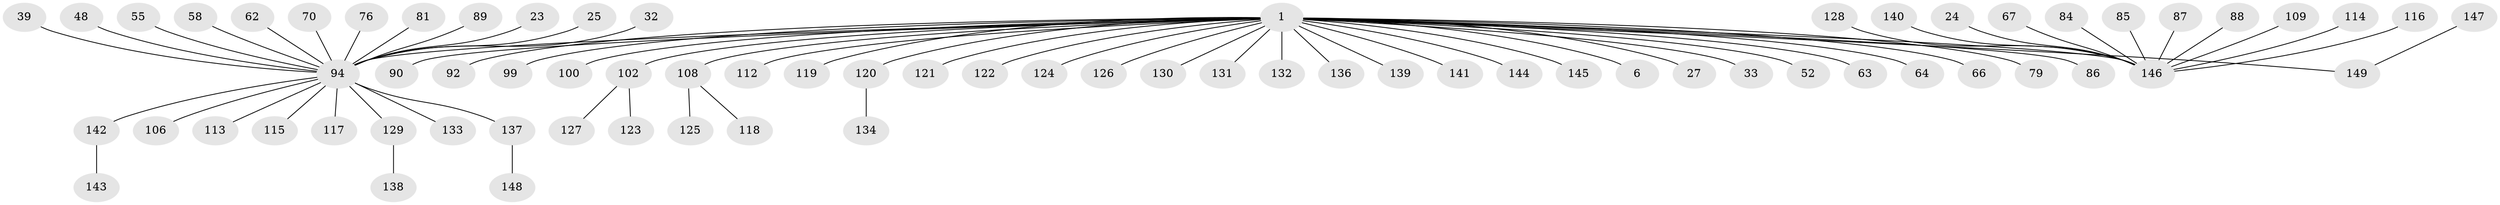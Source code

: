 // original degree distribution, {37: 0.006711409395973154, 18: 0.006711409395973154, 3: 0.10067114093959731, 1: 0.6442953020134228, 4: 0.013422818791946308, 2: 0.19463087248322147, 6: 0.006711409395973154, 5: 0.006711409395973154, 11: 0.006711409395973154, 13: 0.006711409395973154, 7: 0.006711409395973154}
// Generated by graph-tools (version 1.1) at 2025/47/03/09/25 04:47:44]
// undirected, 74 vertices, 73 edges
graph export_dot {
graph [start="1"]
  node [color=gray90,style=filled];
  1;
  6;
  23 [super="+10"];
  24;
  25;
  27;
  32;
  33;
  39;
  48;
  52;
  55;
  58;
  62;
  63;
  64;
  66 [super="+36+38"];
  67;
  70;
  76;
  79;
  81;
  84;
  85;
  86;
  87;
  88;
  89;
  90;
  92 [super="+22"];
  94 [super="+82+91"];
  99;
  100 [super="+71"];
  102 [super="+9+73"];
  106;
  108 [super="+107"];
  109;
  112;
  113 [super="+80"];
  114;
  115;
  116;
  117;
  118;
  119;
  120 [super="+101"];
  121;
  122 [super="+43+47+51+96"];
  123;
  124;
  125;
  126;
  127;
  128;
  129 [super="+93+110"];
  130;
  131;
  132 [super="+74+103"];
  133;
  134;
  136 [super="+72"];
  137 [super="+95"];
  138;
  139 [super="+31+40"];
  140;
  141 [super="+16"];
  142 [super="+111"];
  143;
  144;
  145 [super="+61+83"];
  146 [super="+15+135"];
  147 [super="+105"];
  148;
  149 [super="+3"];
  1 -- 6;
  1 -- 27;
  1 -- 33;
  1 -- 52;
  1 -- 63;
  1 -- 64;
  1 -- 79;
  1 -- 86;
  1 -- 90;
  1 -- 99;
  1 -- 112;
  1 -- 119;
  1 -- 121;
  1 -- 124;
  1 -- 126;
  1 -- 130;
  1 -- 131;
  1 -- 144;
  1 -- 146 [weight=3];
  1 -- 149;
  1 -- 102 [weight=2];
  1 -- 139;
  1 -- 94 [weight=2];
  1 -- 66;
  1 -- 145;
  1 -- 132;
  1 -- 120;
  1 -- 141;
  1 -- 92;
  1 -- 122;
  1 -- 100;
  1 -- 136;
  1 -- 108;
  23 -- 94;
  24 -- 146;
  25 -- 94;
  32 -- 94;
  39 -- 94;
  48 -- 94;
  55 -- 94;
  58 -- 94;
  62 -- 94;
  67 -- 146;
  70 -- 94;
  76 -- 94;
  81 -- 94;
  84 -- 146;
  85 -- 146;
  87 -- 146;
  88 -- 146;
  89 -- 94;
  94 -- 133;
  94 -- 106;
  94 -- 115;
  94 -- 117;
  94 -- 113;
  94 -- 129;
  94 -- 137;
  94 -- 142;
  102 -- 123;
  102 -- 127;
  108 -- 125;
  108 -- 118;
  109 -- 146;
  114 -- 146;
  116 -- 146;
  120 -- 134;
  128 -- 146;
  129 -- 138;
  137 -- 148;
  140 -- 146;
  142 -- 143;
  147 -- 149;
}
